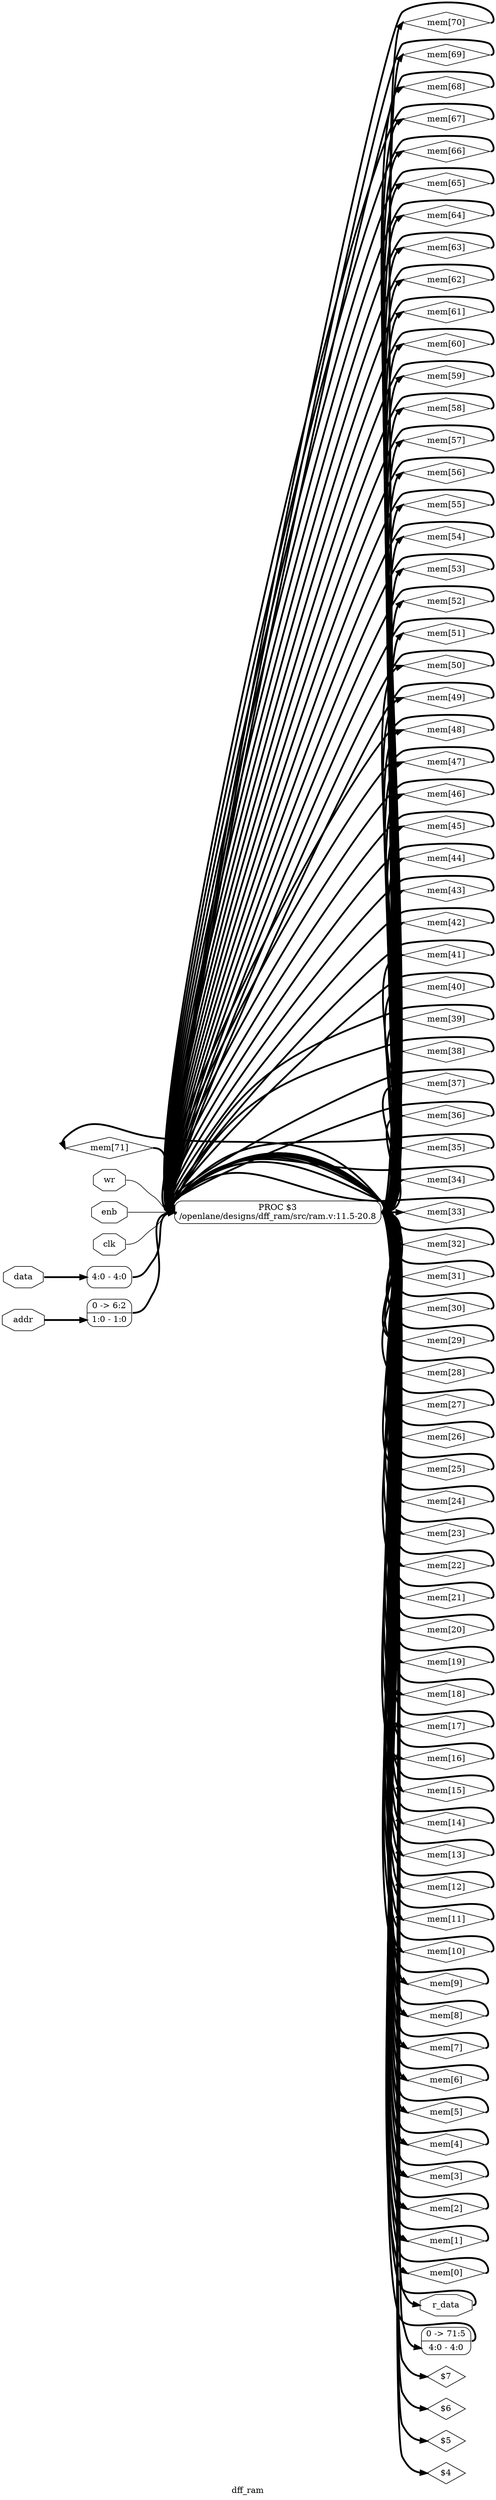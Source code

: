 digraph "dff_ram" {
label="dff_ram";
rankdir="LR";
remincross=true;
n307 [ shape=diamond, label="mem[71]", color="black", fontcolor="black" ];
n308 [ shape=diamond, label="mem[70]", color="black", fontcolor="black" ];
n309 [ shape=diamond, label="mem[69]", color="black", fontcolor="black" ];
n310 [ shape=diamond, label="mem[68]", color="black", fontcolor="black" ];
n311 [ shape=diamond, label="mem[67]", color="black", fontcolor="black" ];
n312 [ shape=diamond, label="mem[66]", color="black", fontcolor="black" ];
n313 [ shape=diamond, label="mem[65]", color="black", fontcolor="black" ];
n314 [ shape=diamond, label="mem[64]", color="black", fontcolor="black" ];
n315 [ shape=diamond, label="mem[63]", color="black", fontcolor="black" ];
n316 [ shape=diamond, label="mem[62]", color="black", fontcolor="black" ];
n317 [ shape=diamond, label="mem[61]", color="black", fontcolor="black" ];
n318 [ shape=diamond, label="mem[60]", color="black", fontcolor="black" ];
n319 [ shape=diamond, label="mem[59]", color="black", fontcolor="black" ];
n320 [ shape=diamond, label="mem[58]", color="black", fontcolor="black" ];
n321 [ shape=diamond, label="mem[57]", color="black", fontcolor="black" ];
n322 [ shape=diamond, label="mem[56]", color="black", fontcolor="black" ];
n323 [ shape=diamond, label="mem[55]", color="black", fontcolor="black" ];
n324 [ shape=diamond, label="mem[54]", color="black", fontcolor="black" ];
n325 [ shape=diamond, label="mem[53]", color="black", fontcolor="black" ];
n326 [ shape=diamond, label="mem[52]", color="black", fontcolor="black" ];
n327 [ shape=diamond, label="mem[51]", color="black", fontcolor="black" ];
n328 [ shape=diamond, label="mem[50]", color="black", fontcolor="black" ];
n329 [ shape=diamond, label="mem[49]", color="black", fontcolor="black" ];
n330 [ shape=diamond, label="mem[48]", color="black", fontcolor="black" ];
n331 [ shape=diamond, label="mem[47]", color="black", fontcolor="black" ];
n332 [ shape=diamond, label="mem[46]", color="black", fontcolor="black" ];
n333 [ shape=diamond, label="mem[45]", color="black", fontcolor="black" ];
n334 [ shape=diamond, label="mem[44]", color="black", fontcolor="black" ];
n335 [ shape=diamond, label="mem[43]", color="black", fontcolor="black" ];
n336 [ shape=diamond, label="mem[42]", color="black", fontcolor="black" ];
n337 [ shape=diamond, label="mem[41]", color="black", fontcolor="black" ];
n338 [ shape=diamond, label="mem[40]", color="black", fontcolor="black" ];
n339 [ shape=diamond, label="mem[39]", color="black", fontcolor="black" ];
n340 [ shape=diamond, label="mem[38]", color="black", fontcolor="black" ];
n341 [ shape=diamond, label="mem[37]", color="black", fontcolor="black" ];
n342 [ shape=diamond, label="mem[36]", color="black", fontcolor="black" ];
n343 [ shape=diamond, label="mem[35]", color="black", fontcolor="black" ];
n344 [ shape=diamond, label="mem[34]", color="black", fontcolor="black" ];
n345 [ shape=diamond, label="mem[33]", color="black", fontcolor="black" ];
n346 [ shape=diamond, label="mem[32]", color="black", fontcolor="black" ];
n347 [ shape=diamond, label="mem[31]", color="black", fontcolor="black" ];
n348 [ shape=diamond, label="mem[30]", color="black", fontcolor="black" ];
n349 [ shape=diamond, label="mem[29]", color="black", fontcolor="black" ];
n350 [ shape=diamond, label="mem[28]", color="black", fontcolor="black" ];
n351 [ shape=diamond, label="mem[27]", color="black", fontcolor="black" ];
n352 [ shape=diamond, label="mem[26]", color="black", fontcolor="black" ];
n353 [ shape=diamond, label="mem[25]", color="black", fontcolor="black" ];
n354 [ shape=diamond, label="mem[24]", color="black", fontcolor="black" ];
n355 [ shape=diamond, label="mem[23]", color="black", fontcolor="black" ];
n356 [ shape=diamond, label="mem[22]", color="black", fontcolor="black" ];
n357 [ shape=diamond, label="mem[21]", color="black", fontcolor="black" ];
n358 [ shape=diamond, label="mem[20]", color="black", fontcolor="black" ];
n359 [ shape=diamond, label="mem[19]", color="black", fontcolor="black" ];
n360 [ shape=diamond, label="mem[18]", color="black", fontcolor="black" ];
n361 [ shape=diamond, label="mem[17]", color="black", fontcolor="black" ];
n362 [ shape=diamond, label="mem[16]", color="black", fontcolor="black" ];
n363 [ shape=diamond, label="mem[15]", color="black", fontcolor="black" ];
n364 [ shape=diamond, label="mem[14]", color="black", fontcolor="black" ];
n365 [ shape=diamond, label="mem[13]", color="black", fontcolor="black" ];
n366 [ shape=diamond, label="mem[12]", color="black", fontcolor="black" ];
n367 [ shape=diamond, label="mem[11]", color="black", fontcolor="black" ];
n368 [ shape=diamond, label="mem[10]", color="black", fontcolor="black" ];
n369 [ shape=diamond, label="mem[9]", color="black", fontcolor="black" ];
n370 [ shape=diamond, label="mem[8]", color="black", fontcolor="black" ];
n371 [ shape=diamond, label="mem[7]", color="black", fontcolor="black" ];
n372 [ shape=diamond, label="mem[6]", color="black", fontcolor="black" ];
n373 [ shape=diamond, label="mem[5]", color="black", fontcolor="black" ];
n374 [ shape=diamond, label="mem[4]", color="black", fontcolor="black" ];
n375 [ shape=diamond, label="mem[3]", color="black", fontcolor="black" ];
n376 [ shape=diamond, label="mem[2]", color="black", fontcolor="black" ];
n377 [ shape=diamond, label="mem[1]", color="black", fontcolor="black" ];
n378 [ shape=diamond, label="mem[0]", color="black", fontcolor="black" ];
n379 [ shape=octagon, label="r_data", color="black", fontcolor="black" ];
n380 [ shape=octagon, label="wr", color="black", fontcolor="black" ];
n381 [ shape=octagon, label="enb", color="black", fontcolor="black" ];
n382 [ shape=octagon, label="data", color="black", fontcolor="black" ];
n383 [ shape=octagon, label="addr", color="black", fontcolor="black" ];
n384 [ shape=octagon, label="clk", color="black", fontcolor="black" ];
x1 [ shape=record, style=rounded, label="<s0> 4:0 - 4:0 " ];
x2 [ shape=record, style=rounded, label="0 -&gt; 6:2 |<s0> 1:0 - 1:0 " ];
x3 [ shape=record, style=rounded, label="0 -&gt; 71:5 |<s0> 4:0 - 4:0 " ];
p0 [shape=box, style=rounded, label="PROC $3\n/openlane/designs/dff_ram/src/ram.v:11.5-20.8"];
p0:e -> x3:s0:w [color="black", style="setlinewidth(3)", label=""];
n226 [ shape=diamond, label="$7" ];
p0:e -> n226:w [color="black", style="setlinewidth(3)", label=""];
n227 [ shape=diamond, label="$6" ];
p0:e -> n227:w [color="black", style="setlinewidth(3)", label=""];
n228 [ shape=diamond, label="$5" ];
p0:e -> n228:w [color="black", style="setlinewidth(3)", label=""];
n229 [ shape=diamond, label="$4" ];
p0:e -> n229:w [color="black", style="setlinewidth(3)", label=""];
p0:e -> n307:w [color="black", style="setlinewidth(3)", label=""];
n307:e -> p0:w [color="black", style="setlinewidth(3)", label=""];
p0:e -> n308:w [color="black", style="setlinewidth(3)", label=""];
n308:e -> p0:w [color="black", style="setlinewidth(3)", label=""];
p0:e -> n309:w [color="black", style="setlinewidth(3)", label=""];
n309:e -> p0:w [color="black", style="setlinewidth(3)", label=""];
p0:e -> n310:w [color="black", style="setlinewidth(3)", label=""];
n310:e -> p0:w [color="black", style="setlinewidth(3)", label=""];
p0:e -> n311:w [color="black", style="setlinewidth(3)", label=""];
n311:e -> p0:w [color="black", style="setlinewidth(3)", label=""];
p0:e -> n312:w [color="black", style="setlinewidth(3)", label=""];
n312:e -> p0:w [color="black", style="setlinewidth(3)", label=""];
p0:e -> n313:w [color="black", style="setlinewidth(3)", label=""];
n313:e -> p0:w [color="black", style="setlinewidth(3)", label=""];
p0:e -> n314:w [color="black", style="setlinewidth(3)", label=""];
n314:e -> p0:w [color="black", style="setlinewidth(3)", label=""];
p0:e -> n315:w [color="black", style="setlinewidth(3)", label=""];
n315:e -> p0:w [color="black", style="setlinewidth(3)", label=""];
p0:e -> n316:w [color="black", style="setlinewidth(3)", label=""];
n316:e -> p0:w [color="black", style="setlinewidth(3)", label=""];
p0:e -> n317:w [color="black", style="setlinewidth(3)", label=""];
n317:e -> p0:w [color="black", style="setlinewidth(3)", label=""];
p0:e -> n318:w [color="black", style="setlinewidth(3)", label=""];
n318:e -> p0:w [color="black", style="setlinewidth(3)", label=""];
p0:e -> n319:w [color="black", style="setlinewidth(3)", label=""];
n319:e -> p0:w [color="black", style="setlinewidth(3)", label=""];
p0:e -> n320:w [color="black", style="setlinewidth(3)", label=""];
n320:e -> p0:w [color="black", style="setlinewidth(3)", label=""];
p0:e -> n321:w [color="black", style="setlinewidth(3)", label=""];
n321:e -> p0:w [color="black", style="setlinewidth(3)", label=""];
p0:e -> n322:w [color="black", style="setlinewidth(3)", label=""];
n322:e -> p0:w [color="black", style="setlinewidth(3)", label=""];
p0:e -> n323:w [color="black", style="setlinewidth(3)", label=""];
n323:e -> p0:w [color="black", style="setlinewidth(3)", label=""];
p0:e -> n324:w [color="black", style="setlinewidth(3)", label=""];
n324:e -> p0:w [color="black", style="setlinewidth(3)", label=""];
p0:e -> n325:w [color="black", style="setlinewidth(3)", label=""];
n325:e -> p0:w [color="black", style="setlinewidth(3)", label=""];
p0:e -> n326:w [color="black", style="setlinewidth(3)", label=""];
n326:e -> p0:w [color="black", style="setlinewidth(3)", label=""];
p0:e -> n327:w [color="black", style="setlinewidth(3)", label=""];
n327:e -> p0:w [color="black", style="setlinewidth(3)", label=""];
p0:e -> n328:w [color="black", style="setlinewidth(3)", label=""];
n328:e -> p0:w [color="black", style="setlinewidth(3)", label=""];
p0:e -> n329:w [color="black", style="setlinewidth(3)", label=""];
n329:e -> p0:w [color="black", style="setlinewidth(3)", label=""];
p0:e -> n330:w [color="black", style="setlinewidth(3)", label=""];
n330:e -> p0:w [color="black", style="setlinewidth(3)", label=""];
p0:e -> n331:w [color="black", style="setlinewidth(3)", label=""];
n331:e -> p0:w [color="black", style="setlinewidth(3)", label=""];
p0:e -> n332:w [color="black", style="setlinewidth(3)", label=""];
n332:e -> p0:w [color="black", style="setlinewidth(3)", label=""];
p0:e -> n333:w [color="black", style="setlinewidth(3)", label=""];
n333:e -> p0:w [color="black", style="setlinewidth(3)", label=""];
p0:e -> n334:w [color="black", style="setlinewidth(3)", label=""];
n334:e -> p0:w [color="black", style="setlinewidth(3)", label=""];
p0:e -> n335:w [color="black", style="setlinewidth(3)", label=""];
n335:e -> p0:w [color="black", style="setlinewidth(3)", label=""];
p0:e -> n336:w [color="black", style="setlinewidth(3)", label=""];
n336:e -> p0:w [color="black", style="setlinewidth(3)", label=""];
p0:e -> n337:w [color="black", style="setlinewidth(3)", label=""];
n337:e -> p0:w [color="black", style="setlinewidth(3)", label=""];
p0:e -> n338:w [color="black", style="setlinewidth(3)", label=""];
n338:e -> p0:w [color="black", style="setlinewidth(3)", label=""];
p0:e -> n339:w [color="black", style="setlinewidth(3)", label=""];
n339:e -> p0:w [color="black", style="setlinewidth(3)", label=""];
p0:e -> n340:w [color="black", style="setlinewidth(3)", label=""];
n340:e -> p0:w [color="black", style="setlinewidth(3)", label=""];
p0:e -> n341:w [color="black", style="setlinewidth(3)", label=""];
n341:e -> p0:w [color="black", style="setlinewidth(3)", label=""];
p0:e -> n342:w [color="black", style="setlinewidth(3)", label=""];
n342:e -> p0:w [color="black", style="setlinewidth(3)", label=""];
p0:e -> n343:w [color="black", style="setlinewidth(3)", label=""];
n343:e -> p0:w [color="black", style="setlinewidth(3)", label=""];
p0:e -> n344:w [color="black", style="setlinewidth(3)", label=""];
n344:e -> p0:w [color="black", style="setlinewidth(3)", label=""];
p0:e -> n345:w [color="black", style="setlinewidth(3)", label=""];
n345:e -> p0:w [color="black", style="setlinewidth(3)", label=""];
p0:e -> n346:w [color="black", style="setlinewidth(3)", label=""];
n346:e -> p0:w [color="black", style="setlinewidth(3)", label=""];
p0:e -> n347:w [color="black", style="setlinewidth(3)", label=""];
n347:e -> p0:w [color="black", style="setlinewidth(3)", label=""];
p0:e -> n348:w [color="black", style="setlinewidth(3)", label=""];
n348:e -> p0:w [color="black", style="setlinewidth(3)", label=""];
p0:e -> n349:w [color="black", style="setlinewidth(3)", label=""];
n349:e -> p0:w [color="black", style="setlinewidth(3)", label=""];
p0:e -> n350:w [color="black", style="setlinewidth(3)", label=""];
n350:e -> p0:w [color="black", style="setlinewidth(3)", label=""];
p0:e -> n351:w [color="black", style="setlinewidth(3)", label=""];
n351:e -> p0:w [color="black", style="setlinewidth(3)", label=""];
p0:e -> n352:w [color="black", style="setlinewidth(3)", label=""];
n352:e -> p0:w [color="black", style="setlinewidth(3)", label=""];
p0:e -> n353:w [color="black", style="setlinewidth(3)", label=""];
n353:e -> p0:w [color="black", style="setlinewidth(3)", label=""];
p0:e -> n354:w [color="black", style="setlinewidth(3)", label=""];
n354:e -> p0:w [color="black", style="setlinewidth(3)", label=""];
p0:e -> n355:w [color="black", style="setlinewidth(3)", label=""];
n355:e -> p0:w [color="black", style="setlinewidth(3)", label=""];
p0:e -> n356:w [color="black", style="setlinewidth(3)", label=""];
n356:e -> p0:w [color="black", style="setlinewidth(3)", label=""];
p0:e -> n357:w [color="black", style="setlinewidth(3)", label=""];
n357:e -> p0:w [color="black", style="setlinewidth(3)", label=""];
p0:e -> n358:w [color="black", style="setlinewidth(3)", label=""];
n358:e -> p0:w [color="black", style="setlinewidth(3)", label=""];
p0:e -> n359:w [color="black", style="setlinewidth(3)", label=""];
n359:e -> p0:w [color="black", style="setlinewidth(3)", label=""];
p0:e -> n360:w [color="black", style="setlinewidth(3)", label=""];
n360:e -> p0:w [color="black", style="setlinewidth(3)", label=""];
p0:e -> n361:w [color="black", style="setlinewidth(3)", label=""];
n361:e -> p0:w [color="black", style="setlinewidth(3)", label=""];
p0:e -> n362:w [color="black", style="setlinewidth(3)", label=""];
n362:e -> p0:w [color="black", style="setlinewidth(3)", label=""];
p0:e -> n363:w [color="black", style="setlinewidth(3)", label=""];
n363:e -> p0:w [color="black", style="setlinewidth(3)", label=""];
p0:e -> n364:w [color="black", style="setlinewidth(3)", label=""];
n364:e -> p0:w [color="black", style="setlinewidth(3)", label=""];
p0:e -> n365:w [color="black", style="setlinewidth(3)", label=""];
n365:e -> p0:w [color="black", style="setlinewidth(3)", label=""];
p0:e -> n366:w [color="black", style="setlinewidth(3)", label=""];
n366:e -> p0:w [color="black", style="setlinewidth(3)", label=""];
p0:e -> n367:w [color="black", style="setlinewidth(3)", label=""];
n367:e -> p0:w [color="black", style="setlinewidth(3)", label=""];
p0:e -> n368:w [color="black", style="setlinewidth(3)", label=""];
n368:e -> p0:w [color="black", style="setlinewidth(3)", label=""];
p0:e -> n369:w [color="black", style="setlinewidth(3)", label=""];
n369:e -> p0:w [color="black", style="setlinewidth(3)", label=""];
p0:e -> n370:w [color="black", style="setlinewidth(3)", label=""];
n370:e -> p0:w [color="black", style="setlinewidth(3)", label=""];
p0:e -> n371:w [color="black", style="setlinewidth(3)", label=""];
n371:e -> p0:w [color="black", style="setlinewidth(3)", label=""];
p0:e -> n372:w [color="black", style="setlinewidth(3)", label=""];
n372:e -> p0:w [color="black", style="setlinewidth(3)", label=""];
p0:e -> n373:w [color="black", style="setlinewidth(3)", label=""];
n373:e -> p0:w [color="black", style="setlinewidth(3)", label=""];
p0:e -> n374:w [color="black", style="setlinewidth(3)", label=""];
n374:e -> p0:w [color="black", style="setlinewidth(3)", label=""];
p0:e -> n375:w [color="black", style="setlinewidth(3)", label=""];
n375:e -> p0:w [color="black", style="setlinewidth(3)", label=""];
p0:e -> n376:w [color="black", style="setlinewidth(3)", label=""];
n376:e -> p0:w [color="black", style="setlinewidth(3)", label=""];
p0:e -> n377:w [color="black", style="setlinewidth(3)", label=""];
n377:e -> p0:w [color="black", style="setlinewidth(3)", label=""];
p0:e -> n378:w [color="black", style="setlinewidth(3)", label=""];
n378:e -> p0:w [color="black", style="setlinewidth(3)", label=""];
p0:e -> n379:w [color="black", style="setlinewidth(3)", label=""];
n379:e -> p0:w [color="black", style="setlinewidth(3)", label=""];
n380:e -> p0:w [color="black", label=""];
n381:e -> p0:w [color="black", label=""];
n382:e -> x1:s0:w [color="black", style="setlinewidth(3)", label=""];
n383:e -> x2:s0:w [color="black", style="setlinewidth(3)", label=""];
n384:e -> p0:w [color="black", label=""];
x1:e -> p0:w [color="black", style="setlinewidth(3)", label=""];
x2:e -> p0:w [color="black", style="setlinewidth(3)", label=""];
x3:e -> p0:w [color="black", style="setlinewidth(3)", label=""];
}
